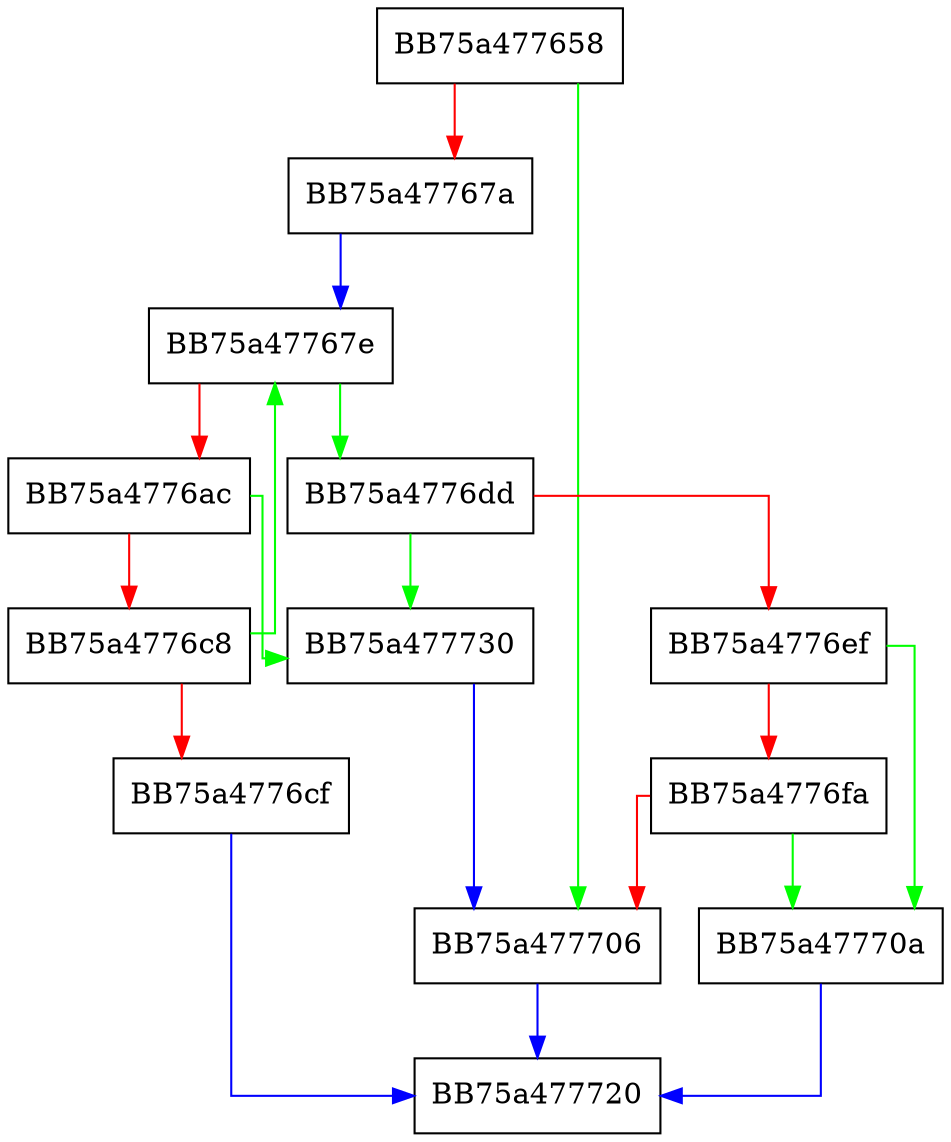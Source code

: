 digraph MoveNext {
  node [shape="box"];
  graph [splines=ortho];
  BB75a477658 -> BB75a477706 [color="green"];
  BB75a477658 -> BB75a47767a [color="red"];
  BB75a47767a -> BB75a47767e [color="blue"];
  BB75a47767e -> BB75a4776dd [color="green"];
  BB75a47767e -> BB75a4776ac [color="red"];
  BB75a4776ac -> BB75a477730 [color="green"];
  BB75a4776ac -> BB75a4776c8 [color="red"];
  BB75a4776c8 -> BB75a47767e [color="green"];
  BB75a4776c8 -> BB75a4776cf [color="red"];
  BB75a4776cf -> BB75a477720 [color="blue"];
  BB75a4776dd -> BB75a477730 [color="green"];
  BB75a4776dd -> BB75a4776ef [color="red"];
  BB75a4776ef -> BB75a47770a [color="green"];
  BB75a4776ef -> BB75a4776fa [color="red"];
  BB75a4776fa -> BB75a47770a [color="green"];
  BB75a4776fa -> BB75a477706 [color="red"];
  BB75a477706 -> BB75a477720 [color="blue"];
  BB75a47770a -> BB75a477720 [color="blue"];
  BB75a477730 -> BB75a477706 [color="blue"];
}